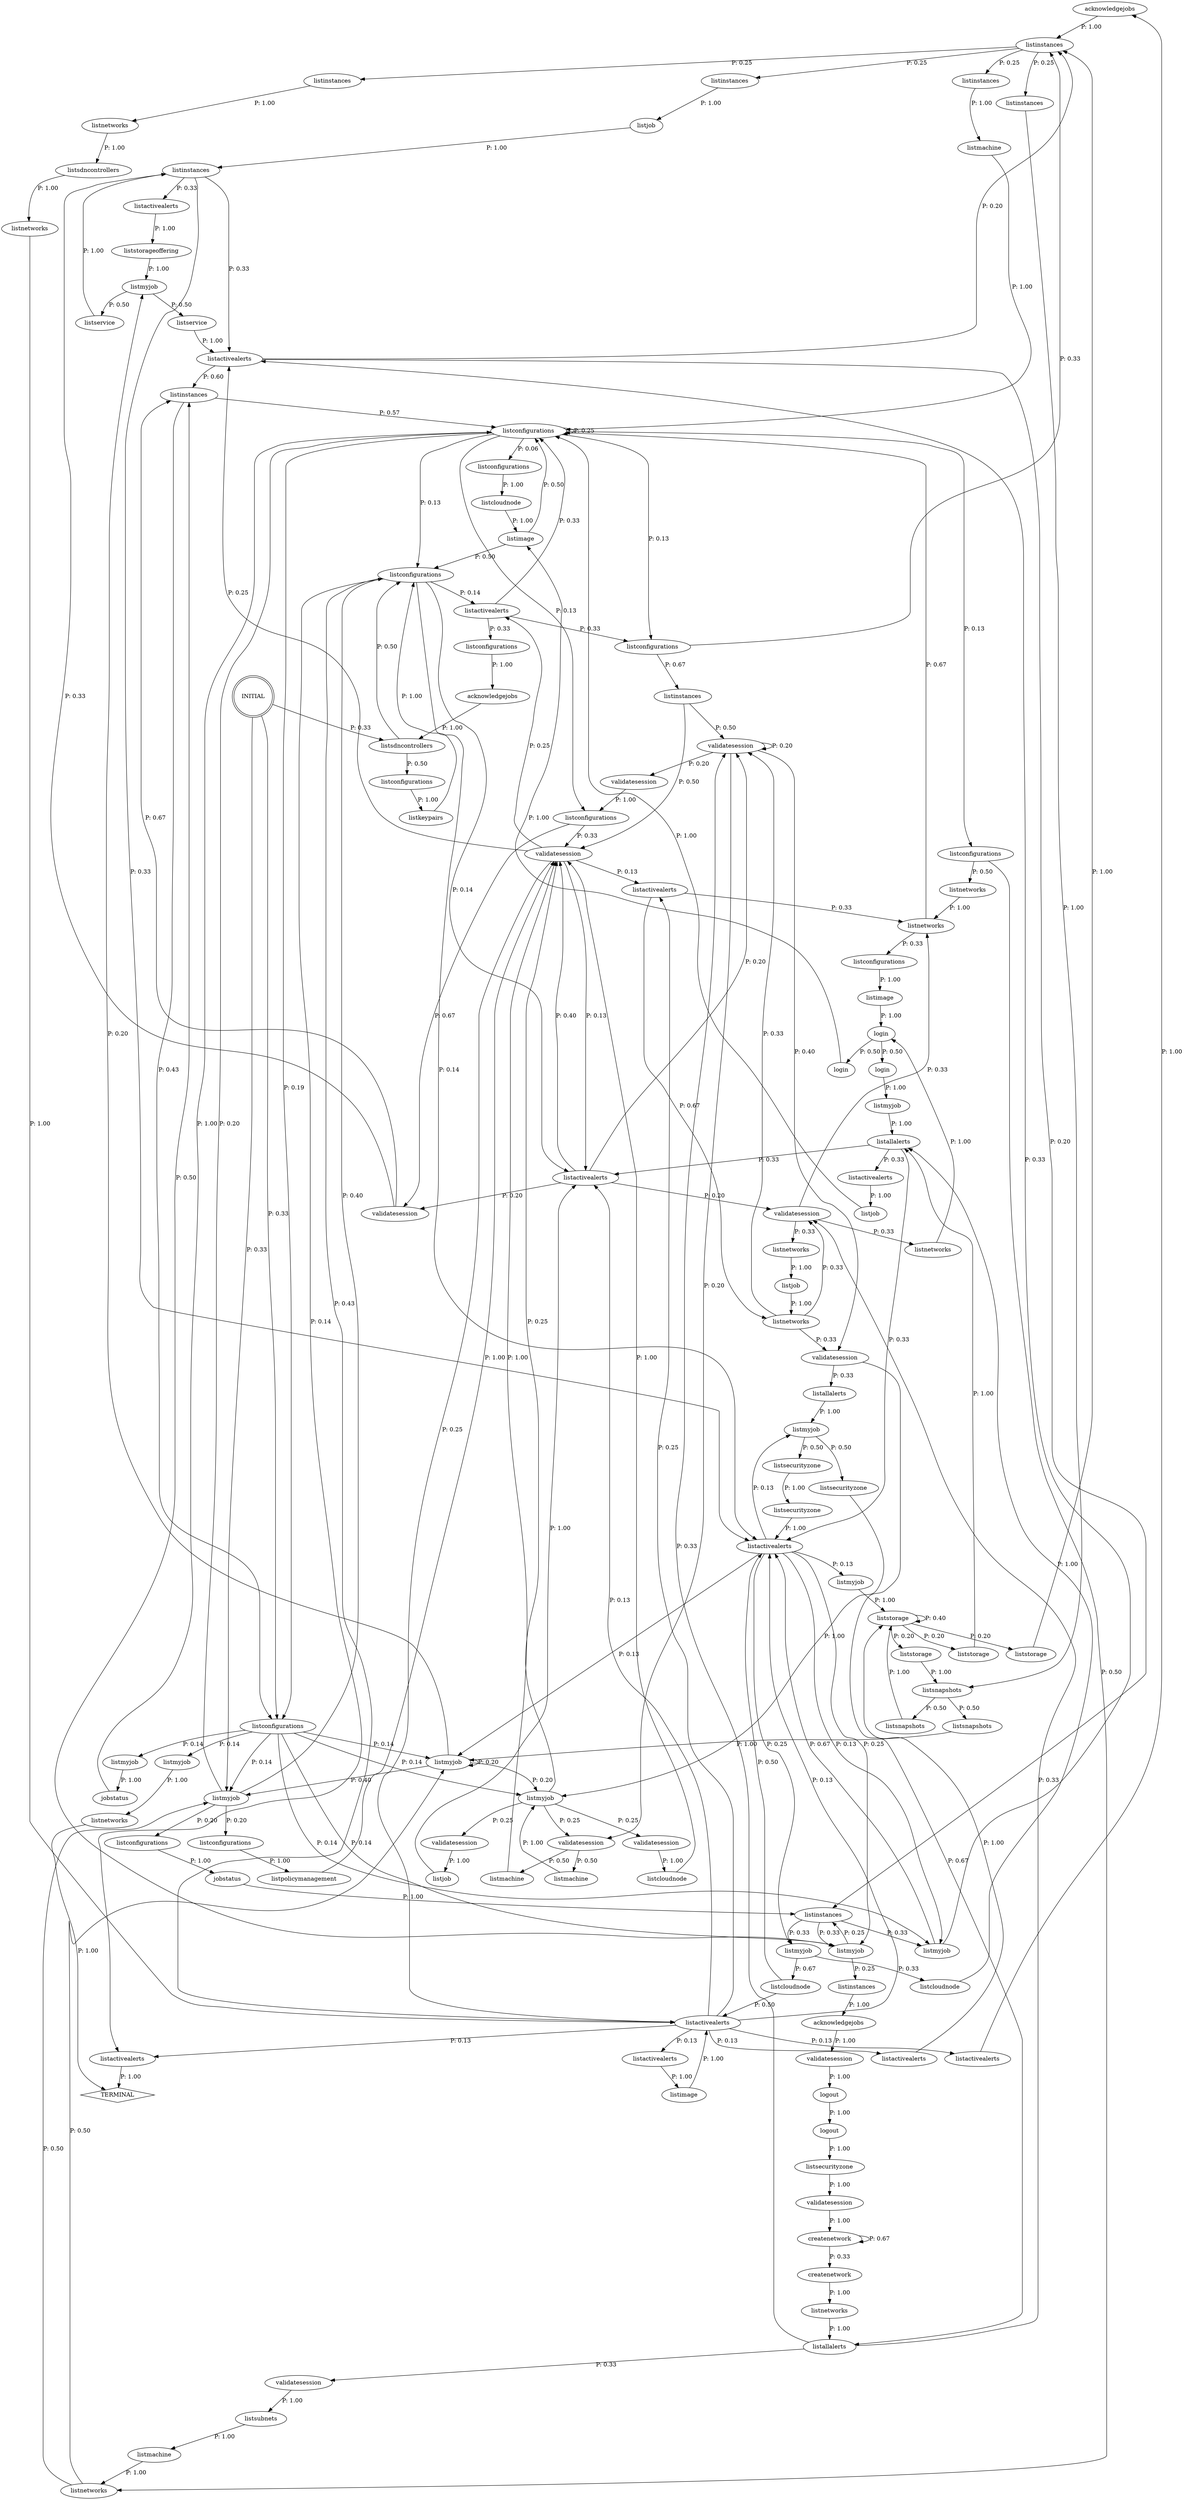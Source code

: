 digraph G {
  0 [label="acknowledgejobs"];
  1 [label="acknowledgejobs"];
  2 [label="acknowledgejobs"];
  3 [label="createnetwork"];
  4 [label="createnetwork"];
  5 [label="jobstatus"];
  6 [label="jobstatus"];
  7 [label="listactivealerts"];
  8 [label="listactivealerts"];
  9 [label="listactivealerts"];
  10 [label="listactivealerts"];
  11 [label="listactivealerts"];
  12 [label="listactivealerts"];
  13 [label="listactivealerts"];
  14 [label="listactivealerts"];
  15 [label="listactivealerts"];
  16 [label="listactivealerts"];
  17 [label="listactivealerts"];
  18 [label="listactivealerts"];
  19 [label="listallalerts"];
  20 [label="listallalerts"];
  21 [label="listallalerts"];
  22 [label="listcloudnode"];
  23 [label="listcloudnode"];
  24 [label="listcloudnode"];
  25 [label="listcloudnode"];
  26 [label="listconfigurations"];
  27 [label="listconfigurations"];
  28 [label="listconfigurations"];
  29 [label="listconfigurations"];
  30 [label="listconfigurations"];
  31 [label="listconfigurations"];
  32 [label="listconfigurations"];
  33 [label="listconfigurations"];
  34 [label="listconfigurations"];
  35 [label="listconfigurations"];
  36 [label="listconfigurations"];
  37 [label="listconfigurations"];
  38 [label="listimage"];
  39 [label="listimage"];
  40 [label="listimage"];
  41 [label="listinstances"];
  42 [label="listinstances"];
  43 [label="listinstances"];
  44 [label="listinstances"];
  45 [label="listinstances"];
  46 [label="listinstances"];
  47 [label="listinstances"];
  48 [label="listinstances"];
  49 [label="listinstances"];
  50 [label="listinstances"];
  51 [label="listjob"];
  52 [label="listjob"];
  53 [label="listjob"];
  54 [label="listjob"];
  55 [label="listkeypairs"];
  56 [label="listmachine"];
  57 [label="listmachine"];
  58 [label="listmachine"];
  59 [label="listmachine"];
  60 [label="listmyjob"];
  61 [label="listmyjob"];
  62 [label="listmyjob"];
  63 [label="listmyjob"];
  64 [label="listmyjob"];
  65 [label="listmyjob"];
  66 [label="listmyjob"];
  67 [label="listmyjob"];
  68 [label="listmyjob"];
  69 [label="listmyjob"];
  70 [label="listmyjob"];
  71 [label="listmyjob"];
  72 [label="listnetworks"];
  73 [label="listnetworks"];
  74 [label="listnetworks"];
  75 [label="listnetworks"];
  76 [label="listnetworks"];
  77 [label="listnetworks"];
  78 [label="listnetworks"];
  79 [label="listnetworks"];
  80 [label="listnetworks"];
  81 [label="listnetworks"];
  82 [label="listpolicymanagement"];
  83 [label="listsdncontrollers"];
  84 [label="listsdncontrollers"];
  85 [label="listsecurityzone"];
  86 [label="listsecurityzone"];
  87 [label="listsecurityzone"];
  88 [label="listsecurityzone"];
  89 [label="listservice"];
  90 [label="listservice"];
  91 [label="listsnapshots"];
  92 [label="listsnapshots"];
  93 [label="listsnapshots"];
  94 [label="liststorage"];
  95 [label="liststorage"];
  96 [label="liststorage"];
  97 [label="liststorage"];
  98 [label="liststorageoffering"];
  99 [label="listsubnets"];
  100 [label="login"];
  101 [label="login"];
  102 [label="login"];
  103 [label="logout"];
  104 [label="logout"];
  105 [label="validatesession"];
  106 [label="validatesession"];
  107 [label="validatesession"];
  108 [label="validatesession"];
  109 [label="validatesession"];
  110 [label="validatesession"];
  111 [label="validatesession"];
  112 [label="validatesession"];
  113 [label="validatesession"];
  114 [label="validatesession"];
  115 [label="validatesession"];
  116 [label="validatesession"];
  117 [label="TERMINAL",shape=diamond];
  118 [label="INITIAL",shape=doublecircle];
0->50 [label="P: 1.00"];
1->84 [label="P: 1.00"];
2->110 [label="P: 1.00"];
3->73 [label="P: 1.00"];
4->3 [label="P: 0.33"];
4->4 [label="P: 0.67"];
5->36 [label="P: 1.00"];
6->49 [label="P: 1.00"];
7->0 [label="P: 1.00"];
8->38 [label="P: 1.00"];
9->52 [label="P: 1.00"];
10->97 [label="P: 1.00"];
11->98 [label="P: 1.00"];
12->117 [label="P: 1.00"];
13->79 [label="P: 0.33"];
13->81 [label="P: 0.67"];
14->32 [label="P: 0.33"];
14->26 [label="P: 0.33"];
14->36 [label="P: 0.33"];
15->49 [label="P: 0.20"];
15->50 [label="P: 0.20"];
15->46 [label="P: 0.60"];
16->114 [label="P: 0.20"];
16->115 [label="P: 0.20"];
16->112 [label="P: 0.20"];
16->116 [label="P: 0.40"];
17->66 [label="P: 0.13"];
17->63 [label="P: 0.13"];
17->70 [label="P: 0.13"];
17->64 [label="P: 0.13"];
17->68 [label="P: 0.25"];
17->65 [label="P: 0.25"];
18->7 [label="P: 0.13"];
18->8 [label="P: 0.13"];
18->12 [label="P: 0.13"];
18->16 [label="P: 0.13"];
18->10 [label="P: 0.13"];
18->17 [label="P: 0.13"];
18->13 [label="P: 0.25"];
19->66 [label="P: 1.00"];
20->9 [label="P: 0.33"];
20->16 [label="P: 0.33"];
20->17 [label="P: 0.33"];
21->114 [label="P: 0.33"];
21->115 [label="P: 0.33"];
21->109 [label="P: 0.33"];
22->20 [label="P: 1.00"];
23->40 [label="P: 1.00"];
24->116 [label="P: 1.00"];
25->18 [label="P: 0.50"];
25->17 [label="P: 0.50"];
26->1 [label="P: 1.00"];
27->6 [label="P: 1.00"];
28->23 [label="P: 1.00"];
29->39 [label="P: 1.00"];
30->55 [label="P: 1.00"];
31->82 [label="P: 1.00"];
32->50 [label="P: 0.33"];
32->47 [label="P: 0.67"];
33->75 [label="P: 0.50"];
33->80 [label="P: 0.50"];
34->116 [label="P: 0.33"];
34->112 [label="P: 0.67"];
35->14 [label="P: 0.14"];
35->16 [label="P: 0.14"];
35->12 [label="P: 0.14"];
35->17 [label="P: 0.14"];
35->18 [label="P: 0.43"];
36->28 [label="P: 0.06"];
36->34 [label="P: 0.13"];
36->35 [label="P: 0.13"];
36->32 [label="P: 0.13"];
36->33 [label="P: 0.13"];
36->37 [label="P: 0.19"];
36->36 [label="P: 0.25"];
37->60 [label="P: 0.14"];
37->70 [label="P: 0.14"];
37->69 [label="P: 0.14"];
37->62 [label="P: 0.14"];
37->71 [label="P: 0.14"];
37->64 [label="P: 0.14"];
37->68 [label="P: 0.14"];
38->18 [label="P: 1.00"];
39->102 [label="P: 1.00"];
40->35 [label="P: 0.50"];
40->36 [label="P: 0.50"];
41->2 [label="P: 1.00"];
42->53 [label="P: 1.00"];
43->56 [label="P: 1.00"];
44->76 [label="P: 1.00"];
45->93 [label="P: 1.00"];
46->37 [label="P: 0.43"];
46->36 [label="P: 0.57"];
47->116 [label="P: 0.50"];
47->115 [label="P: 0.50"];
48->11 [label="P: 0.33"];
48->15 [label="P: 0.33"];
48->17 [label="P: 0.33"];
49->64 [label="P: 0.33"];
49->68 [label="P: 0.33"];
49->65 [label="P: 0.33"];
50->42 [label="P: 0.25"];
50->43 [label="P: 0.25"];
50->44 [label="P: 0.25"];
50->45 [label="P: 0.25"];
51->16 [label="P: 1.00"];
52->36 [label="P: 1.00"];
53->48 [label="P: 1.00"];
54->81 [label="P: 1.00"];
55->35 [label="P: 1.00"];
56->36 [label="P: 1.00"];
57->71 [label="P: 1.00"];
58->80 [label="P: 1.00"];
59->116 [label="P: 1.00"];
60->5 [label="P: 1.00"];
61->20 [label="P: 1.00"];
62->78 [label="P: 1.00"];
63->97 [label="P: 1.00"];
64->15 [label="P: 0.33"];
64->17 [label="P: 0.67"];
65->22 [label="P: 0.33"];
65->25 [label="P: 0.67"];
66->86 [label="P: 0.50"];
66->87 [label="P: 0.50"];
67->90 [label="P: 0.50"];
67->89 [label="P: 0.50"];
68->41 [label="P: 0.25"];
68->49 [label="P: 0.25"];
68->46 [label="P: 0.50"];
69->31 [label="P: 0.20"];
69->27 [label="P: 0.20"];
69->36 [label="P: 0.20"];
69->35 [label="P: 0.40"];
70->67 [label="P: 0.20"];
70->70 [label="P: 0.20"];
70->71 [label="P: 0.20"];
70->69 [label="P: 0.40"];
71->116 [label="P: 0.25"];
71->113 [label="P: 0.25"];
71->108 [label="P: 0.25"];
71->106 [label="P: 0.25"];
72->18 [label="P: 1.00"];
73->21 [label="P: 1.00"];
74->54 [label="P: 1.00"];
75->79 [label="P: 1.00"];
76->83 [label="P: 1.00"];
77->102 [label="P: 1.00"];
78->117 [label="P: 1.00"];
79->29 [label="P: 0.33"];
79->36 [label="P: 0.67"];
80->69 [label="P: 0.50"];
80->70 [label="P: 0.50"];
81->114 [label="P: 0.33"];
81->111 [label="P: 0.33"];
81->115 [label="P: 0.33"];
82->116 [label="P: 1.00"];
83->72 [label="P: 1.00"];
84->30 [label="P: 0.50"];
84->35 [label="P: 0.50"];
85->17 [label="P: 1.00"];
86->71 [label="P: 1.00"];
87->85 [label="P: 1.00"];
88->105 [label="P: 1.00"];
89->15 [label="P: 1.00"];
90->48 [label="P: 1.00"];
91->70 [label="P: 1.00"];
92->97 [label="P: 1.00"];
93->92 [label="P: 0.50"];
93->91 [label="P: 0.50"];
94->20 [label="P: 1.00"];
95->50 [label="P: 1.00"];
96->93 [label="P: 1.00"];
97->95 [label="P: 0.20"];
97->94 [label="P: 0.20"];
97->96 [label="P: 0.20"];
97->97 [label="P: 0.40"];
98->67 [label="P: 1.00"];
99->58 [label="P: 1.00"];
100->40 [label="P: 1.00"];
101->61 [label="P: 1.00"];
102->101 [label="P: 0.50"];
102->100 [label="P: 0.50"];
103->88 [label="P: 1.00"];
104->103 [label="P: 1.00"];
105->4 [label="P: 1.00"];
106->24 [label="P: 1.00"];
107->34 [label="P: 1.00"];
108->51 [label="P: 1.00"];
109->99 [label="P: 1.00"];
110->104 [label="P: 1.00"];
111->19 [label="P: 0.33"];
111->21 [label="P: 0.67"];
112->48 [label="P: 0.33"];
112->46 [label="P: 0.67"];
113->57 [label="P: 0.50"];
113->59 [label="P: 0.50"];
114->79 [label="P: 0.33"];
114->77 [label="P: 0.33"];
114->74 [label="P: 0.33"];
115->113 [label="P: 0.20"];
115->115 [label="P: 0.20"];
115->107 [label="P: 0.20"];
115->111 [label="P: 0.40"];
116->13 [label="P: 0.13"];
116->16 [label="P: 0.13"];
116->18 [label="P: 0.25"];
116->15 [label="P: 0.25"];
116->14 [label="P: 0.25"];
118->37 [label="P: 0.33"];
118->69 [label="P: 0.33"];
118->84 [label="P: 0.33"];
}
